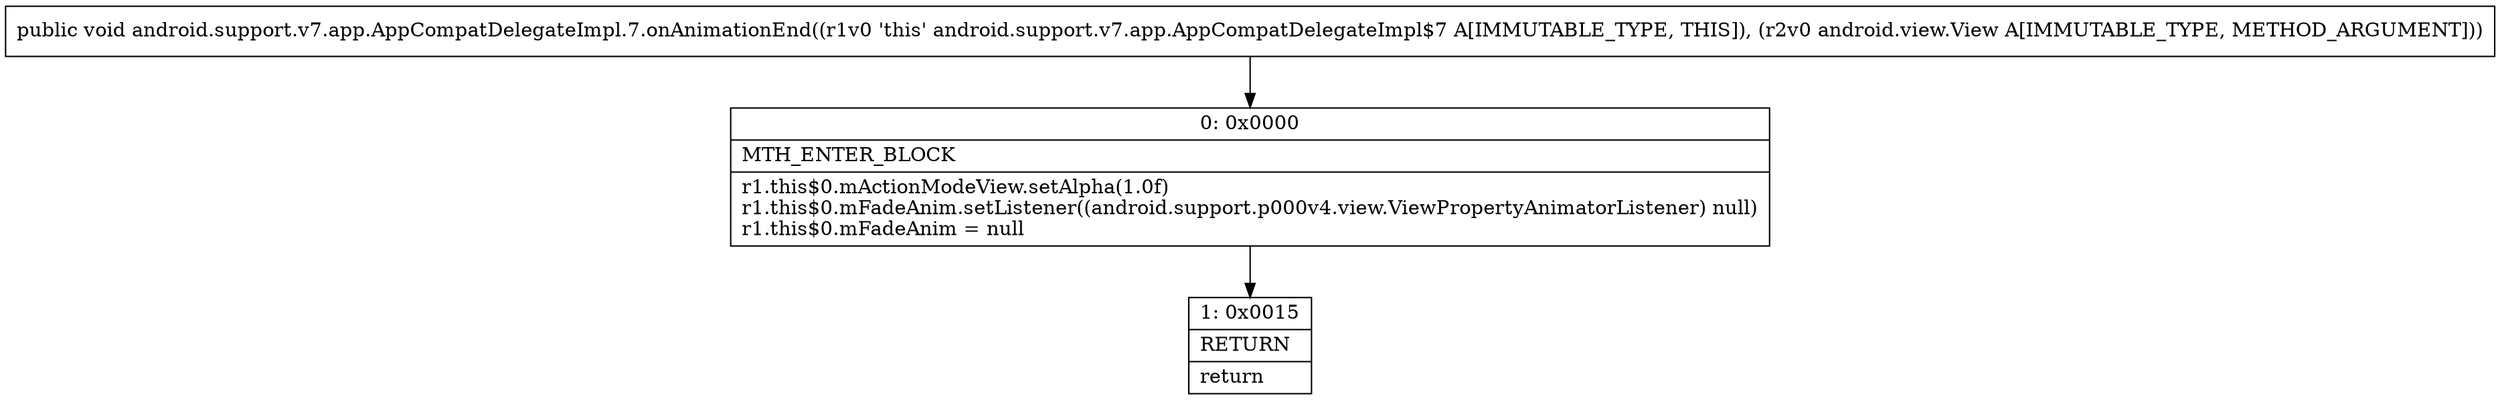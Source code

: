 digraph "CFG forandroid.support.v7.app.AppCompatDelegateImpl.7.onAnimationEnd(Landroid\/view\/View;)V" {
Node_0 [shape=record,label="{0\:\ 0x0000|MTH_ENTER_BLOCK\l|r1.this$0.mActionModeView.setAlpha(1.0f)\lr1.this$0.mFadeAnim.setListener((android.support.p000v4.view.ViewPropertyAnimatorListener) null)\lr1.this$0.mFadeAnim = null\l}"];
Node_1 [shape=record,label="{1\:\ 0x0015|RETURN\l|return\l}"];
MethodNode[shape=record,label="{public void android.support.v7.app.AppCompatDelegateImpl.7.onAnimationEnd((r1v0 'this' android.support.v7.app.AppCompatDelegateImpl$7 A[IMMUTABLE_TYPE, THIS]), (r2v0 android.view.View A[IMMUTABLE_TYPE, METHOD_ARGUMENT])) }"];
MethodNode -> Node_0;
Node_0 -> Node_1;
}


